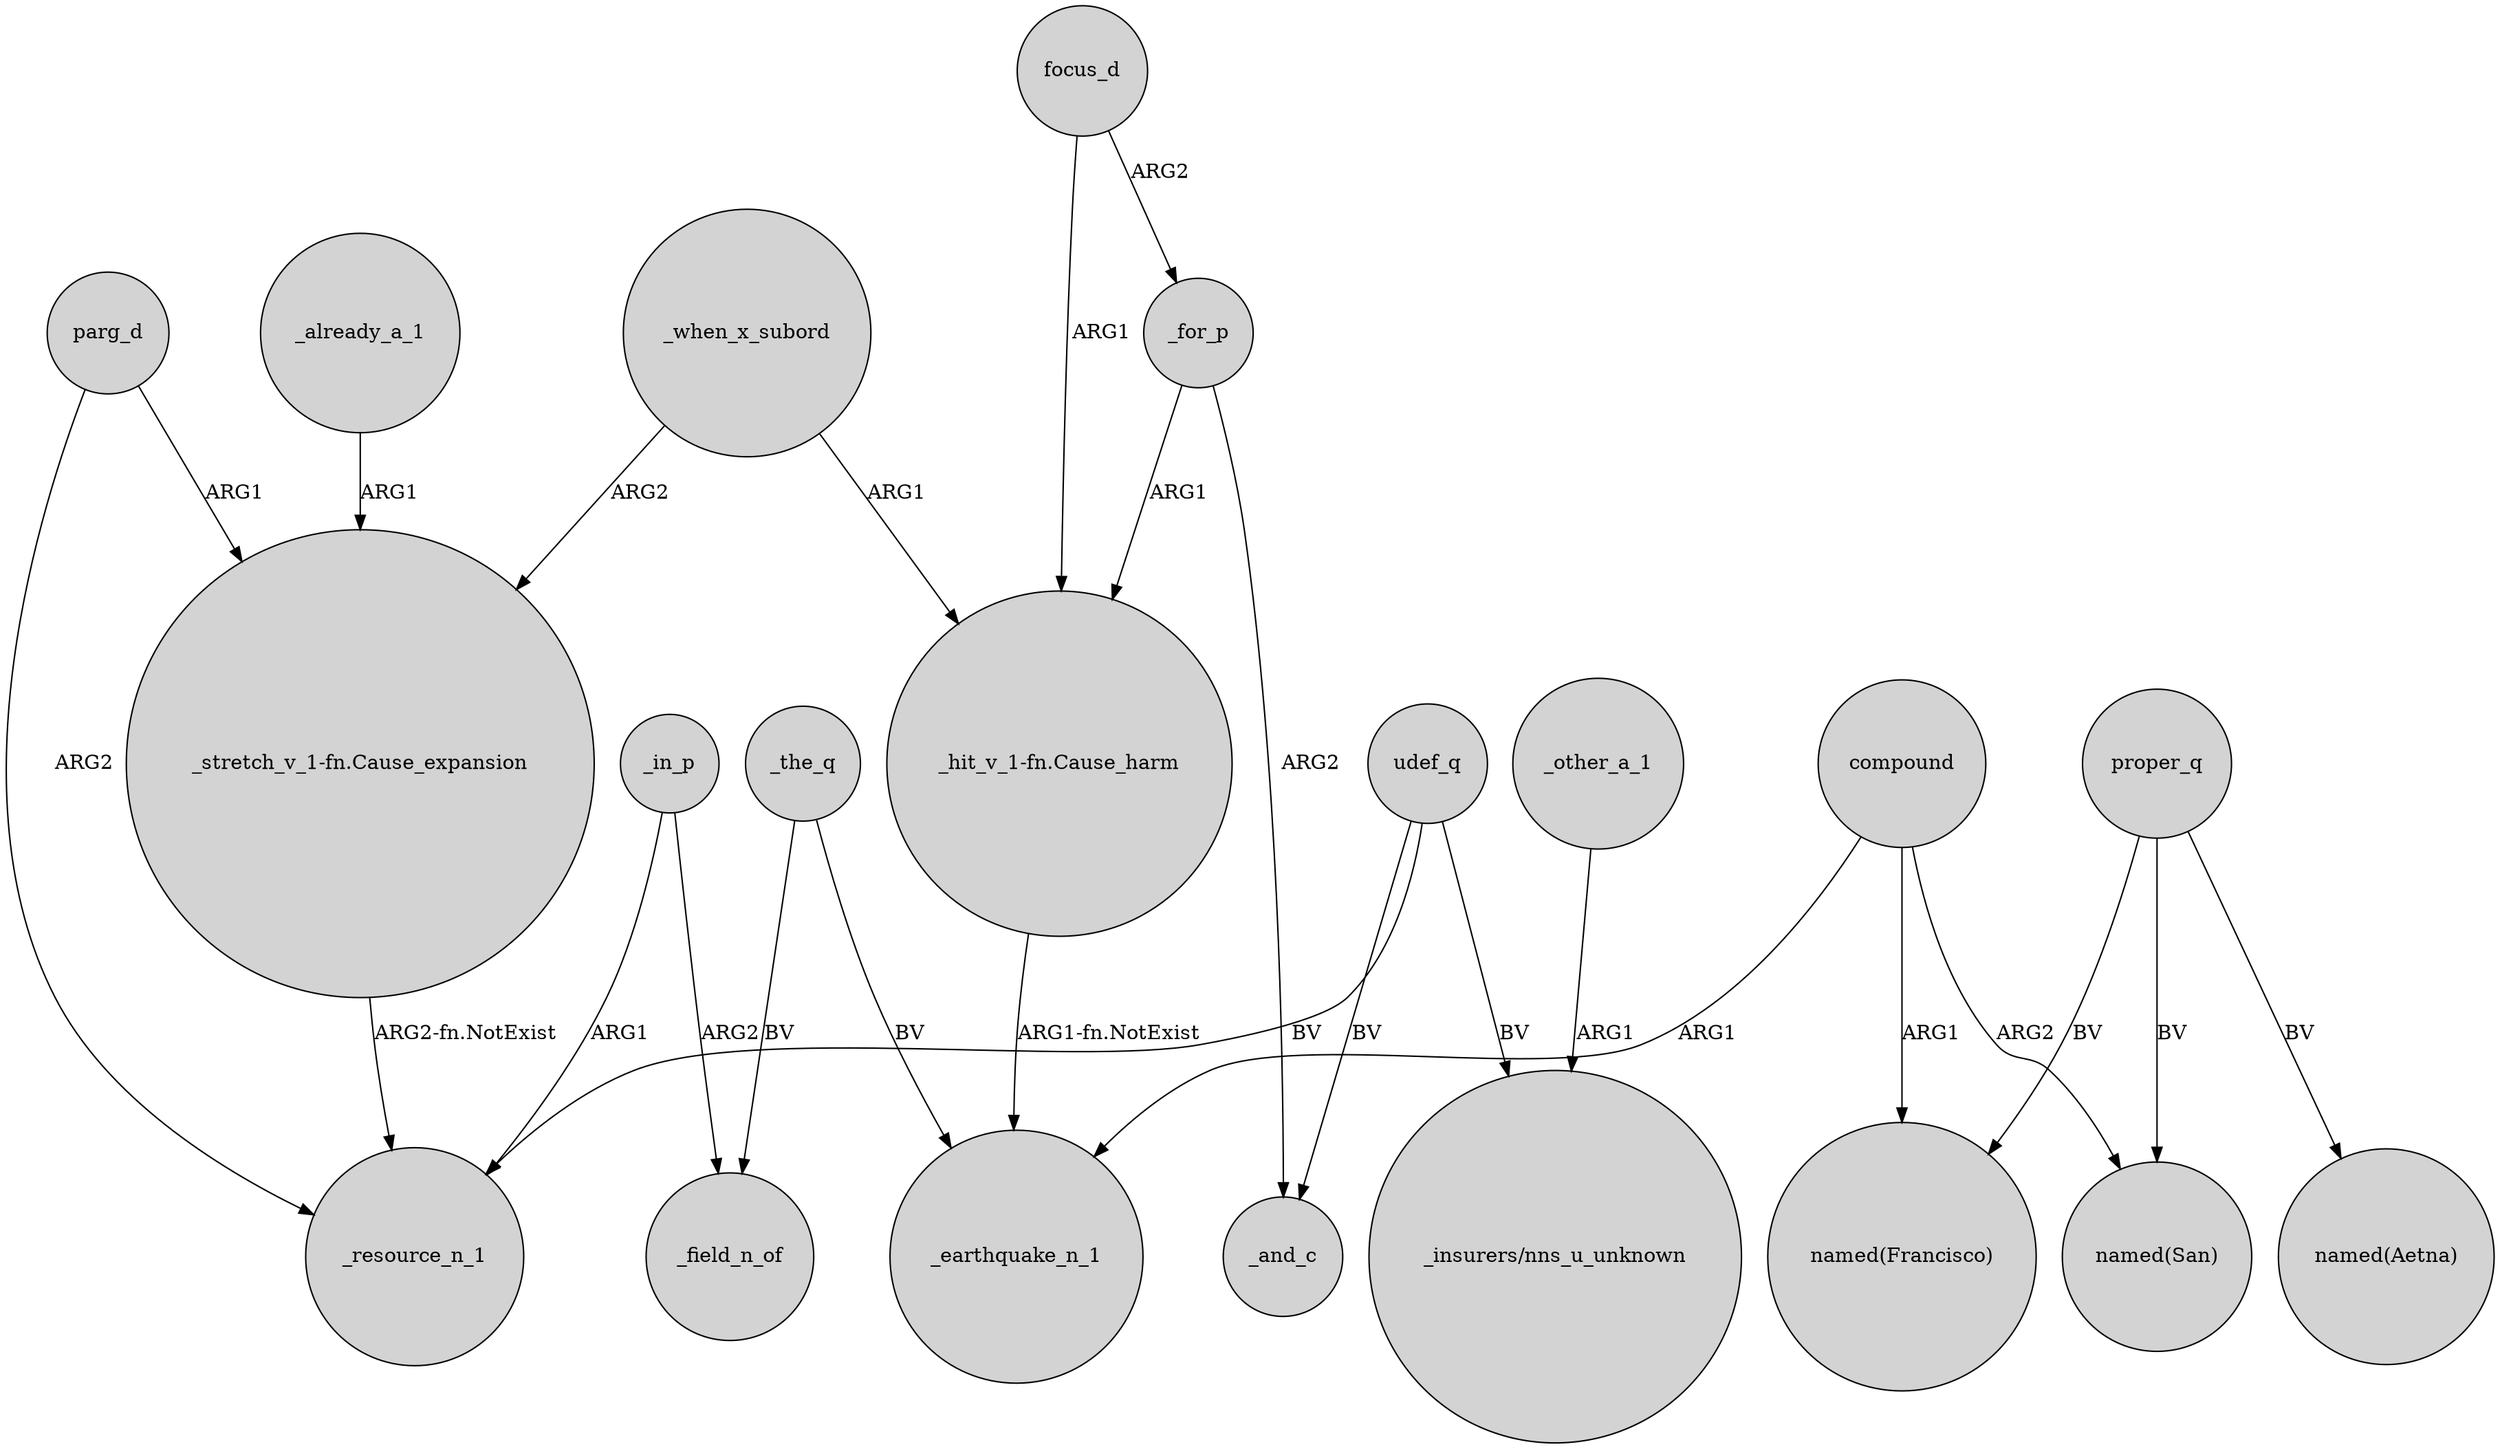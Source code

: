 digraph {
	node [shape=circle style=filled]
	_the_q -> _earthquake_n_1 [label=BV]
	_already_a_1 -> "_stretch_v_1-fn.Cause_expansion" [label=ARG1]
	_when_x_subord -> "_hit_v_1-fn.Cause_harm" [label=ARG1]
	"_stretch_v_1-fn.Cause_expansion" -> _resource_n_1 [label="ARG2-fn.NotExist"]
	proper_q -> "named(Francisco)" [label=BV]
	compound -> "named(San)" [label=ARG2]
	"_hit_v_1-fn.Cause_harm" -> _earthquake_n_1 [label="ARG1-fn.NotExist"]
	_for_p -> _and_c [label=ARG2]
	parg_d -> "_stretch_v_1-fn.Cause_expansion" [label=ARG1]
	focus_d -> _for_p [label=ARG2]
	_other_a_1 -> "_insurers/nns_u_unknown" [label=ARG1]
	udef_q -> _resource_n_1 [label=BV]
	_the_q -> _field_n_of [label=BV]
	_for_p -> "_hit_v_1-fn.Cause_harm" [label=ARG1]
	compound -> "named(Francisco)" [label=ARG1]
	parg_d -> _resource_n_1 [label=ARG2]
	focus_d -> "_hit_v_1-fn.Cause_harm" [label=ARG1]
	proper_q -> "named(San)" [label=BV]
	udef_q -> "_insurers/nns_u_unknown" [label=BV]
	_in_p -> _resource_n_1 [label=ARG1]
	compound -> _earthquake_n_1 [label=ARG1]
	udef_q -> _and_c [label=BV]
	proper_q -> "named(Aetna)" [label=BV]
	_in_p -> _field_n_of [label=ARG2]
	_when_x_subord -> "_stretch_v_1-fn.Cause_expansion" [label=ARG2]
}
